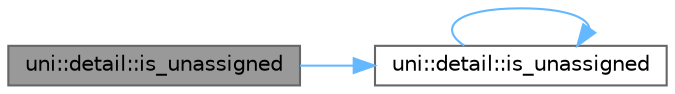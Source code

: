 digraph "uni::detail::is_unassigned"
{
 // LATEX_PDF_SIZE
  bgcolor="transparent";
  edge [fontname=Helvetica,fontsize=10,labelfontname=Helvetica,labelfontsize=10];
  node [fontname=Helvetica,fontsize=10,shape=box,height=0.2,width=0.4];
  rankdir="LR";
  Node1 [id="Node000001",label="uni::detail::is_unassigned",height=0.2,width=0.4,color="gray40", fillcolor="grey60", style="filled", fontcolor="black",tooltip=" "];
  Node1 -> Node2 [id="edge1_Node000001_Node000002",color="steelblue1",style="solid",tooltip=" "];
  Node2 [id="Node000002",label="uni::detail::is_unassigned",height=0.2,width=0.4,color="grey40", fillcolor="white", style="filled",URL="$namespaceuni_1_1detail.html#ad96b4bfe9b40baace39e7c170afa69fd",tooltip=" "];
  Node2 -> Node2 [id="edge2_Node000002_Node000002",color="steelblue1",style="solid",tooltip=" "];
}
